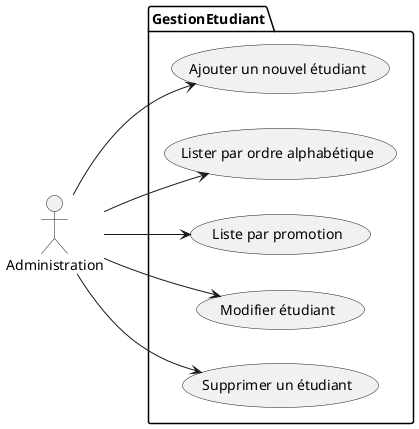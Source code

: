 @startuml
left to right direction

:Administration: as admin


package GestionEtudiant{
    (Ajouter un nouvel étudiant) as addNewStud
    (Lister par ordre alphabétique) as listAlpha
    (Liste par promotion) as listPromo
    (Modifier étudiant) as modifyStud
    (Supprimer un étudiant) as deleteStud 
}
   


'Relation entre admin et les fonctionnalitées de gestion des étudiants
admin --> addNewStud
admin --> listAlpha
admin --> listPromo
admin --> modifyStud
admin --> deleteStud

@enduml